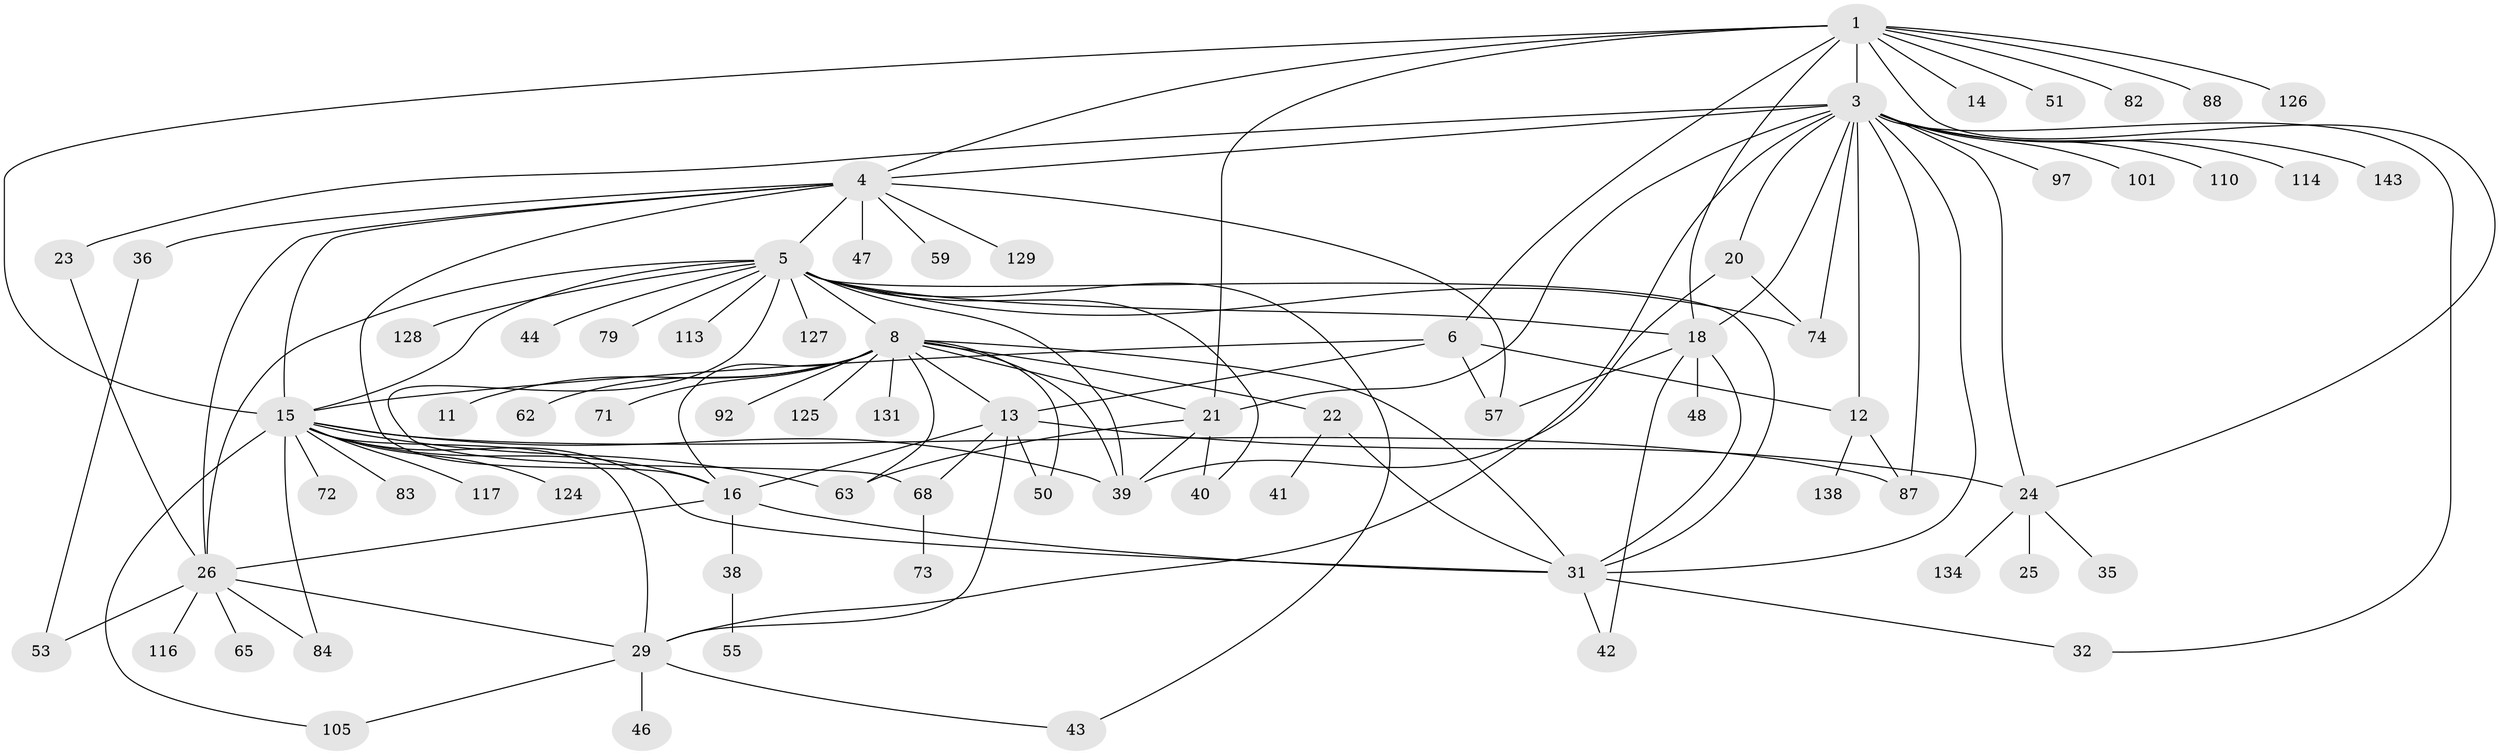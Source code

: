 // original degree distribution, {13: 0.006756756756756757, 5: 0.05405405405405406, 19: 0.006756756756756757, 11: 0.006756756756756757, 18: 0.006756756756756757, 6: 0.033783783783783786, 16: 0.006756756756756757, 2: 0.18243243243243243, 1: 0.5, 4: 0.05405405405405406, 3: 0.0945945945945946, 7: 0.02027027027027027, 8: 0.02027027027027027, 12: 0.006756756756756757}
// Generated by graph-tools (version 1.1) at 2025/14/03/09/25 04:14:31]
// undirected, 74 vertices, 121 edges
graph export_dot {
graph [start="1"]
  node [color=gray90,style=filled];
  1 [super="+2+10"];
  3 [super="+7+17+9"];
  4;
  5;
  6 [super="+45+30+78"];
  8;
  11;
  12;
  13 [super="+52"];
  14;
  15 [super="+58+66+33"];
  16 [super="+19+34"];
  18 [super="+130+136+28"];
  20 [super="+146"];
  21 [super="+64"];
  22;
  23 [super="+90"];
  24 [super="+85"];
  25;
  26 [super="+27"];
  29 [super="+94+49+108"];
  31 [super="+89+76+60"];
  32 [super="+54"];
  35;
  36;
  38 [super="+135"];
  39 [super="+107"];
  40 [super="+77"];
  41;
  42;
  43;
  44;
  46;
  47;
  48 [super="+75+61+122"];
  50 [super="+91"];
  51;
  53;
  55;
  57 [super="+95"];
  59;
  62;
  63;
  65;
  68 [super="+119"];
  71;
  72;
  73;
  74 [super="+121"];
  79;
  82;
  83;
  84;
  87;
  88;
  92;
  97;
  101;
  105;
  110;
  113;
  114;
  116;
  117;
  124;
  125;
  126;
  127;
  128;
  129;
  131;
  134;
  138;
  143;
  1 -- 3;
  1 -- 4;
  1 -- 6;
  1 -- 14;
  1 -- 51;
  1 -- 82;
  1 -- 88;
  1 -- 126;
  1 -- 21;
  1 -- 24;
  1 -- 15;
  1 -- 18 [weight=2];
  3 -- 4;
  3 -- 12;
  3 -- 20;
  3 -- 23;
  3 -- 24;
  3 -- 74;
  3 -- 87;
  3 -- 97;
  3 -- 101;
  3 -- 110;
  3 -- 114;
  3 -- 143;
  3 -- 21 [weight=2];
  3 -- 31;
  3 -- 18;
  3 -- 29;
  3 -- 32;
  4 -- 5;
  4 -- 15;
  4 -- 36;
  4 -- 47;
  4 -- 57;
  4 -- 59;
  4 -- 129;
  4 -- 16;
  4 -- 26;
  5 -- 8;
  5 -- 15 [weight=2];
  5 -- 18;
  5 -- 39;
  5 -- 40;
  5 -- 43;
  5 -- 44;
  5 -- 68;
  5 -- 74 [weight=2];
  5 -- 79;
  5 -- 113;
  5 -- 127;
  5 -- 128;
  5 -- 31;
  5 -- 26;
  6 -- 13;
  6 -- 57;
  6 -- 12;
  6 -- 15;
  8 -- 11;
  8 -- 16;
  8 -- 22;
  8 -- 31;
  8 -- 39;
  8 -- 50;
  8 -- 62;
  8 -- 63;
  8 -- 71;
  8 -- 92;
  8 -- 125;
  8 -- 131;
  8 -- 21;
  8 -- 13;
  12 -- 87;
  12 -- 138;
  13 -- 68;
  13 -- 16;
  13 -- 50;
  13 -- 29;
  13 -- 24;
  15 -- 16 [weight=2];
  15 -- 72;
  15 -- 83;
  15 -- 124;
  15 -- 39;
  15 -- 105;
  15 -- 84;
  15 -- 117;
  15 -- 31;
  15 -- 29;
  15 -- 63;
  15 -- 87;
  16 -- 38;
  16 -- 26;
  16 -- 31;
  18 -- 42;
  18 -- 48;
  18 -- 57;
  18 -- 31;
  20 -- 74;
  20 -- 39;
  21 -- 39;
  21 -- 63;
  21 -- 40;
  22 -- 41;
  22 -- 31;
  23 -- 26;
  24 -- 25;
  24 -- 35;
  24 -- 134;
  26 -- 84;
  26 -- 116;
  26 -- 65;
  26 -- 53;
  26 -- 29;
  29 -- 46;
  29 -- 43;
  29 -- 105;
  31 -- 32;
  31 -- 42;
  36 -- 53;
  38 -- 55;
  68 -- 73;
}
